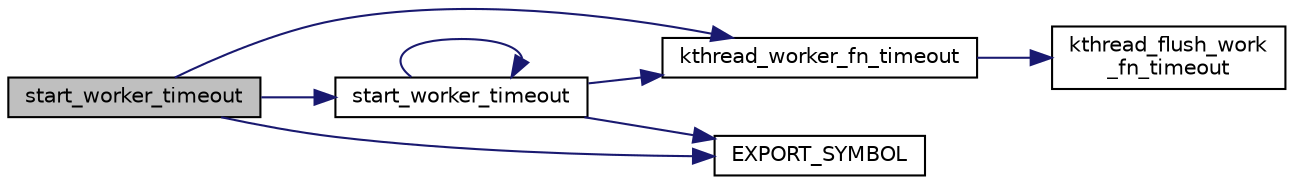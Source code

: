 digraph "start_worker_timeout"
{
  edge [fontname="Helvetica",fontsize="10",labelfontname="Helvetica",labelfontsize="10"];
  node [fontname="Helvetica",fontsize="10",shape=record];
  rankdir="LR";
  Node1 [label="start_worker_timeout",height=0.2,width=0.4,color="black", fillcolor="grey75", style="filled", fontcolor="black"];
  Node1 -> Node2 [color="midnightblue",fontsize="10",style="solid",fontname="Helvetica"];
  Node2 [label="kthread_worker_fn_timeout",height=0.2,width=0.4,color="black", fillcolor="white", style="filled",URL="$worker__timeout_8c.html#aeeaf145beeced418bedd6922339af97c",tooltip="This function is more or less copied from the linux kernel version except that it is able to wake up ..."];
  Node2 -> Node3 [color="midnightblue",fontsize="10",style="solid",fontname="Helvetica"];
  Node3 [label="kthread_flush_work\l_fn_timeout",height=0.2,width=0.4,color="black", fillcolor="white", style="filled",URL="$worker__timeout_8c.html#a9cb5d7f5650cedfe0249a116d574ed76",tooltip="This function is called for the flush work. "];
  Node1 -> Node4 [color="midnightblue",fontsize="10",style="solid",fontname="Helvetica"];
  Node4 [label="EXPORT_SYMBOL",height=0.2,width=0.4,color="black", fillcolor="white", style="filled",URL="$worker__timeout_8c.html#a62b9c89dd0ee9cfa04c1b1eabd734db9"];
  Node1 -> Node5 [color="midnightblue",fontsize="10",style="solid",fontname="Helvetica"];
  Node5 [label="start_worker_timeout",height=0.2,width=0.4,color="black", fillcolor="white", style="filled",URL="$worker__timeout_8c.html#a3e91f40215229e96969d238f7586d6b6",tooltip="This function is used to initialize the timeout worker. "];
  Node5 -> Node2 [color="midnightblue",fontsize="10",style="solid",fontname="Helvetica"];
  Node5 -> Node4 [color="midnightblue",fontsize="10",style="solid",fontname="Helvetica"];
  Node5 -> Node5 [color="midnightblue",fontsize="10",style="solid",fontname="Helvetica"];
}
